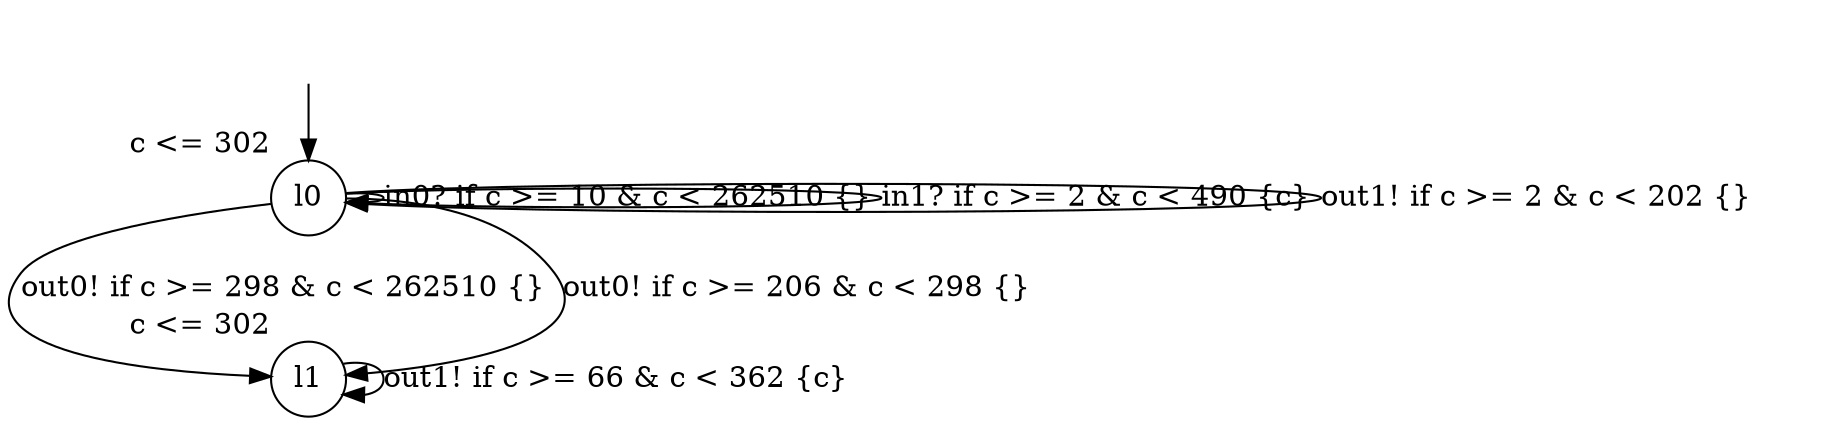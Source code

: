 digraph g {
__start0 [label="" shape="none"];
l0 [shape="circle" margin=0 label="l0", xlabel="c <= 302"];
l1 [shape="circle" margin=0 label="l1", xlabel="c <= 302"];
l0 -> l0 [label="in0? if c >= 10 & c < 262510 {} "];
l0 -> l0 [label="in1? if c >= 2 & c < 490 {c} "];
l0 -> l1 [label="out0! if c >= 298 & c < 262510 {} "];
l0 -> l0 [label="out1! if c >= 2 & c < 202 {} "];
l0 -> l1 [label="out0! if c >= 206 & c < 298 {} "];
l1 -> l1 [label="out1! if c >= 66 & c < 362 {c} "];
__start0 -> l0;
}
